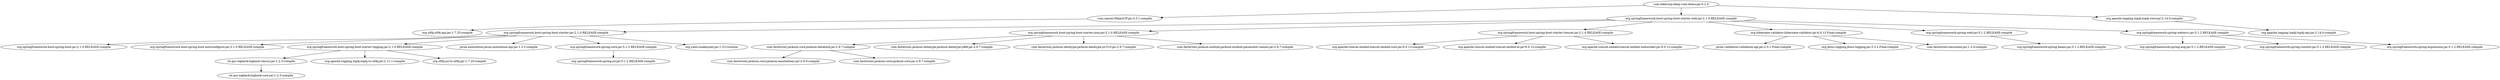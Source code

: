 digraph "com.fakecorp:deep-vuln-demo:jar:0.2.0" { 
	"com.fakecorp:deep-vuln-demo:jar:0.2.0" -> "com.zaxxer:HikariCP:jar:3.3.1:compile" ; 
	"com.fakecorp:deep-vuln-demo:jar:0.2.0" -> "org.springframework.boot:spring-boot-starter-web:jar:2.1.0.RELEASE:compile" ; 
	"com.fakecorp:deep-vuln-demo:jar:0.2.0" -> "org.apache.logging.log4j:log4j-core:jar:2.14.0:compile" ; 
	"com.zaxxer:HikariCP:jar:3.3.1:compile" -> "org.slf4j:slf4j-api:jar:1.7.25:compile" ; 
	"org.springframework.boot:spring-boot-starter-web:jar:2.1.0.RELEASE:compile" -> "org.springframework.boot:spring-boot-starter:jar:2.1.0.RELEASE:compile" ; 
	"org.springframework.boot:spring-boot-starter-web:jar:2.1.0.RELEASE:compile" -> "org.springframework.boot:spring-boot-starter-json:jar:2.1.0.RELEASE:compile" ; 
	"org.springframework.boot:spring-boot-starter-web:jar:2.1.0.RELEASE:compile" -> "org.springframework.boot:spring-boot-starter-tomcat:jar:2.1.0.RELEASE:compile" ; 
	"org.springframework.boot:spring-boot-starter-web:jar:2.1.0.RELEASE:compile" -> "org.hibernate.validator:hibernate-validator:jar:6.0.13.Final:compile" ; 
	"org.springframework.boot:spring-boot-starter-web:jar:2.1.0.RELEASE:compile" -> "org.springframework:spring-web:jar:5.1.2.RELEASE:compile" ; 
	"org.springframework.boot:spring-boot-starter-web:jar:2.1.0.RELEASE:compile" -> "org.springframework:spring-webmvc:jar:5.1.2.RELEASE:compile" ; 
	"org.springframework.boot:spring-boot-starter:jar:2.1.0.RELEASE:compile" -> "org.springframework.boot:spring-boot:jar:2.1.0.RELEASE:compile" ; 
	"org.springframework.boot:spring-boot-starter:jar:2.1.0.RELEASE:compile" -> "org.springframework.boot:spring-boot-autoconfigure:jar:2.1.0.RELEASE:compile" ; 
	"org.springframework.boot:spring-boot-starter:jar:2.1.0.RELEASE:compile" -> "org.springframework.boot:spring-boot-starter-logging:jar:2.1.0.RELEASE:compile" ; 
	"org.springframework.boot:spring-boot-starter:jar:2.1.0.RELEASE:compile" -> "javax.annotation:javax.annotation-api:jar:1.3.2:compile" ; 
	"org.springframework.boot:spring-boot-starter:jar:2.1.0.RELEASE:compile" -> "org.springframework:spring-core:jar:5.1.2.RELEASE:compile" ; 
	"org.springframework.boot:spring-boot-starter:jar:2.1.0.RELEASE:compile" -> "org.yaml:snakeyaml:jar:1.23:runtime" ; 
	"org.springframework.boot:spring-boot-starter-logging:jar:2.1.0.RELEASE:compile" -> "ch.qos.logback:logback-classic:jar:1.2.3:compile" ; 
	"org.springframework.boot:spring-boot-starter-logging:jar:2.1.0.RELEASE:compile" -> "org.apache.logging.log4j:log4j-to-slf4j:jar:2.11.1:compile" ; 
	"org.springframework.boot:spring-boot-starter-logging:jar:2.1.0.RELEASE:compile" -> "org.slf4j:jul-to-slf4j:jar:1.7.25:compile" ; 
	"ch.qos.logback:logback-classic:jar:1.2.3:compile" -> "ch.qos.logback:logback-core:jar:1.2.3:compile" ; 
	"org.springframework:spring-core:jar:5.1.2.RELEASE:compile" -> "org.springframework:spring-jcl:jar:5.1.2.RELEASE:compile" ; 
	"org.springframework.boot:spring-boot-starter-json:jar:2.1.0.RELEASE:compile" -> "com.fasterxml.jackson.core:jackson-databind:jar:2.9.7:compile" ; 
	"org.springframework.boot:spring-boot-starter-json:jar:2.1.0.RELEASE:compile" -> "com.fasterxml.jackson.datatype:jackson-datatype-jdk8:jar:2.9.7:compile" ; 
	"org.springframework.boot:spring-boot-starter-json:jar:2.1.0.RELEASE:compile" -> "com.fasterxml.jackson.datatype:jackson-datatype-jsr310:jar:2.9.7:compile" ; 
	"org.springframework.boot:spring-boot-starter-json:jar:2.1.0.RELEASE:compile" -> "com.fasterxml.jackson.module:jackson-module-parameter-names:jar:2.9.7:compile" ; 
	"com.fasterxml.jackson.core:jackson-databind:jar:2.9.7:compile" -> "com.fasterxml.jackson.core:jackson-annotations:jar:2.9.0:compile" ; 
	"com.fasterxml.jackson.core:jackson-databind:jar:2.9.7:compile" -> "com.fasterxml.jackson.core:jackson-core:jar:2.9.7:compile" ; 
	"org.springframework.boot:spring-boot-starter-tomcat:jar:2.1.0.RELEASE:compile" -> "org.apache.tomcat.embed:tomcat-embed-core:jar:9.0.12:compile" ; 
	"org.springframework.boot:spring-boot-starter-tomcat:jar:2.1.0.RELEASE:compile" -> "org.apache.tomcat.embed:tomcat-embed-el:jar:9.0.12:compile" ; 
	"org.springframework.boot:spring-boot-starter-tomcat:jar:2.1.0.RELEASE:compile" -> "org.apache.tomcat.embed:tomcat-embed-websocket:jar:9.0.12:compile" ; 
	"org.hibernate.validator:hibernate-validator:jar:6.0.13.Final:compile" -> "javax.validation:validation-api:jar:2.0.1.Final:compile" ; 
	"org.hibernate.validator:hibernate-validator:jar:6.0.13.Final:compile" -> "org.jboss.logging:jboss-logging:jar:3.3.2.Final:compile" ; 
	"org.hibernate.validator:hibernate-validator:jar:6.0.13.Final:compile" -> "com.fasterxml:classmate:jar:1.3.4:compile" ; 
	"org.springframework:spring-web:jar:5.1.2.RELEASE:compile" -> "org.springframework:spring-beans:jar:5.1.2.RELEASE:compile" ; 
	"org.springframework:spring-webmvc:jar:5.1.2.RELEASE:compile" -> "org.springframework:spring-aop:jar:5.1.2.RELEASE:compile" ; 
	"org.springframework:spring-webmvc:jar:5.1.2.RELEASE:compile" -> "org.springframework:spring-context:jar:5.1.2.RELEASE:compile" ; 
	"org.springframework:spring-webmvc:jar:5.1.2.RELEASE:compile" -> "org.springframework:spring-expression:jar:5.1.2.RELEASE:compile" ; 
	"org.apache.logging.log4j:log4j-core:jar:2.14.0:compile" -> "org.apache.logging.log4j:log4j-api:jar:2.14.0:compile" ; 
 } 